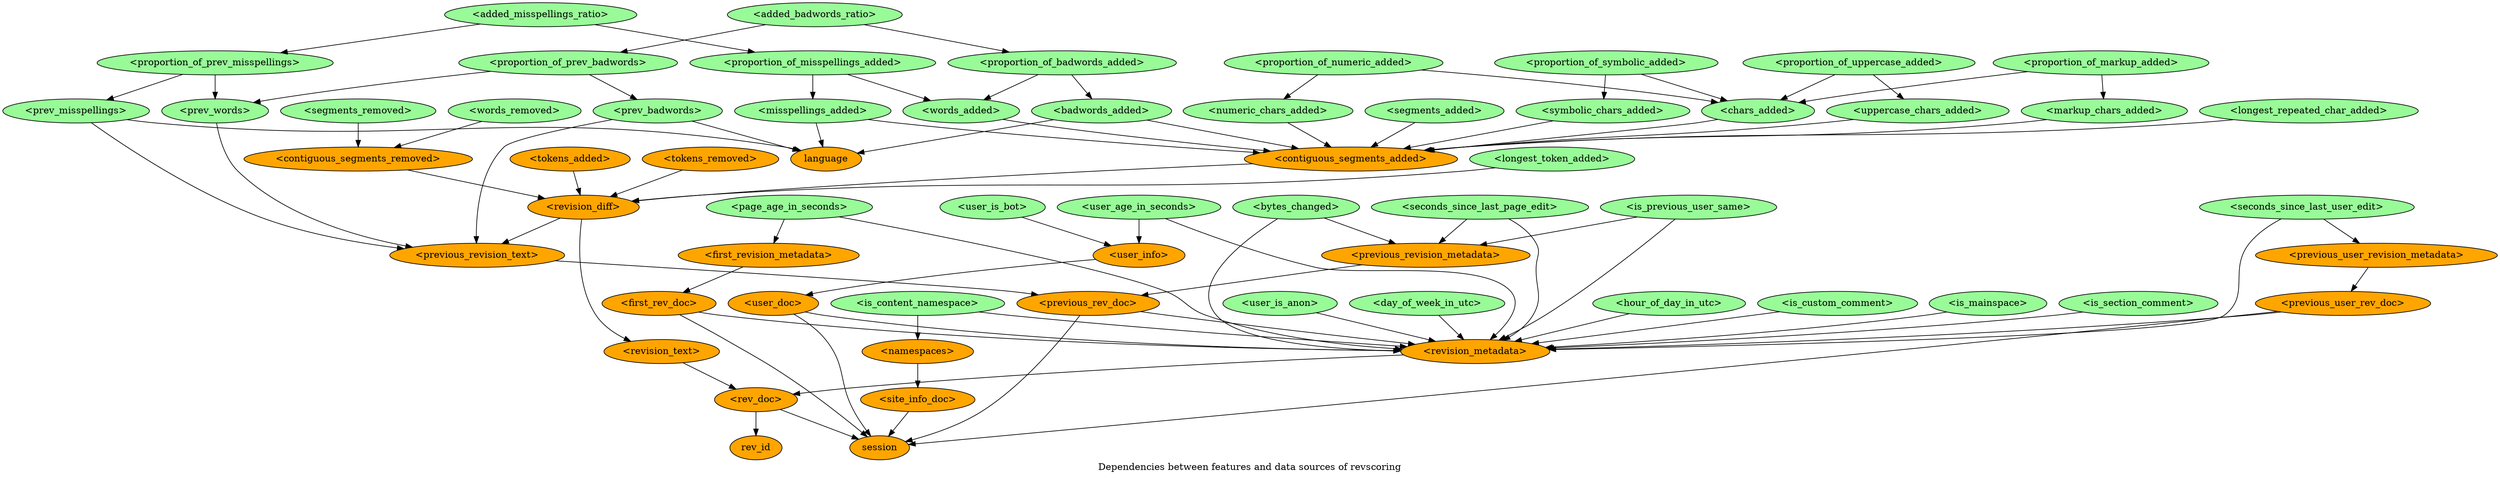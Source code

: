 digraph G {
	label = "Dependencies between features and data sources of revscoring";
	rankdir = "TB";
	node [style="filled",fillcolor="palegreen"];
	0 [label="<added_badwords_ratio>"];
	1 [label="<added_misspellings_ratio>"];
	2 [label="<badwords_added>"];
	3 [label="<bytes_changed>"];
	4 [label="<chars_added>"];
	5 [label="<day_of_week_in_utc>"];
	6 [label="<hour_of_day_in_utc>"];
	7 [label="<is_content_namespace>"];
	8 [label="<is_custom_comment>"];
	9 [label="<is_mainspace>"];
	10 [label="<is_previous_user_same>"];
	11 [label="<is_section_comment>"];
	12 [label="<longest_repeated_char_added>"];
	13 [label="<longest_token_added>"];
	14 [label="<markup_chars_added>"];
	15 [label="<misspellings_added>"];
	16 [label="<numeric_chars_added>"];
	17 [label="<page_age_in_seconds>"];
	18 [label="<prev_badwords>"];
	19 [label="<prev_misspellings>"];
	20 [label="<prev_words>"];
	21 [label="<proportion_of_badwords_added>"];
	22 [label="<proportion_of_markup_added>"];
	23 [label="<proportion_of_misspellings_added>"];
	24 [label="<proportion_of_numeric_added>"];
	25 [label="<proportion_of_prev_badwords>"];
	26 [label="<proportion_of_prev_misspellings>"];
	27 [label="<proportion_of_symbolic_added>"];
	28 [label="<proportion_of_uppercase_added>"];
	29 [label="<seconds_since_last_page_edit>"];
	30 [label="<seconds_since_last_user_edit>"];
	31 [label="<segments_added>"];
	32 [label="<segments_removed>"];
	33 [label="<symbolic_chars_added>"];
	34 [label="<uppercase_chars_added>"];
	35 [label="<user_age_in_seconds>"];
	36 [label="<user_is_anon>"];
	37 [label="<user_is_bot>"];
	38 [label="<words_added>"];
	39 [label="<words_removed>"];
	40 [label="<contiguous_segments_added>"fillcolor="orange"];
	41 [label="<contiguous_segments_removed>"fillcolor="orange"];
	42 [label="<first_rev_doc>"fillcolor="orange"];
	43 [label="<first_revision_metadata>"fillcolor="orange"];
	44 [label="<namespaces>"fillcolor="orange"];
	45 [label="<previous_rev_doc>"fillcolor="orange"];
	46 [label="<previous_revision_metadata>"fillcolor="orange"];
	47 [label="<previous_revision_text>"fillcolor="orange"];
	48 [label="<previous_user_rev_doc>"fillcolor="orange"];
	49 [label="<previous_user_revision_metadata>"fillcolor="orange"];
	50 [label="<rev_doc>"fillcolor="orange"];
	51 [label="<revision_diff>"fillcolor="orange"];
	52 [label="<revision_metadata>"fillcolor="orange"];
	53 [label="<revision_text>"fillcolor="orange"];
	54 [label="<site_info_doc>"fillcolor="orange"];
	55 [label="<tokens_added>"fillcolor="orange"];
	56 [label="<tokens_removed>"fillcolor="orange"];
	57 [label="<user_doc>"fillcolor="orange"];
	58 [label="<user_info>"fillcolor="orange"];
	59 [label="language"fillcolor="orange"];
	60 [label="session"fillcolor="orange"];
	61 [label="rev_id"fillcolor="orange"];
	0 -> 21;
	0 -> 25;
	1 -> 23;
	1 -> 26;
	2 -> 59;
	2 -> 40;
	3 -> 46;
	3 -> 52;
	4 -> 40;
	5 -> 52;
	6 -> 52;
	7 -> 52;
	7 -> 44;
	8 -> 52;
	9 -> 52;
	10 -> 46;
	10 -> 52;
	11 -> 52;
	12 -> 40;
	13 -> 51;
	14 -> 40;
	15 -> 59;
	15 -> 40;
	16 -> 40;
	17 -> 43;
	17 -> 52;
	18 -> 59;
	18 -> 47;
	19 -> 59;
	19 -> 47;
	20 -> 47;
	21 -> 38;
	21 -> 2;
	22 -> 4;
	22 -> 14;
	23 -> 38;
	23 -> 15;
	24 -> 4;
	24 -> 16;
	25 -> 20;
	25 -> 18;
	26 -> 20;
	26 -> 19;
	27 -> 4;
	27 -> 33;
	28 -> 4;
	28 -> 34;
	29 -> 46;
	29 -> 52;
	30 -> 49;
	30 -> 52;
	31 -> 40;
	32 -> 41;
	33 -> 40;
	34 -> 40;
	35 -> 58;
	35 -> 52;
	36 -> 52;
	37 -> 58;
	38 -> 40;
	39 -> 41;
	40 -> 51;
	41 -> 51;
	42 -> 60;
	42 -> 52;
	43 -> 42;
	44 -> 54;
	45 -> 60;
	45 -> 52;
	46 -> 45;
	47 -> 45;
	48 -> 60;
	48 -> 52;
	49 -> 48;
	50 -> 61;
	50 -> 60;
	51 -> 47;
	51 -> 53;
	52 -> 50;
	53 -> 50;
	54 -> 60;
	55 -> 51;
	56 -> 51;
	57 -> 60;
	57 -> 52;
	58 -> 57;
}
